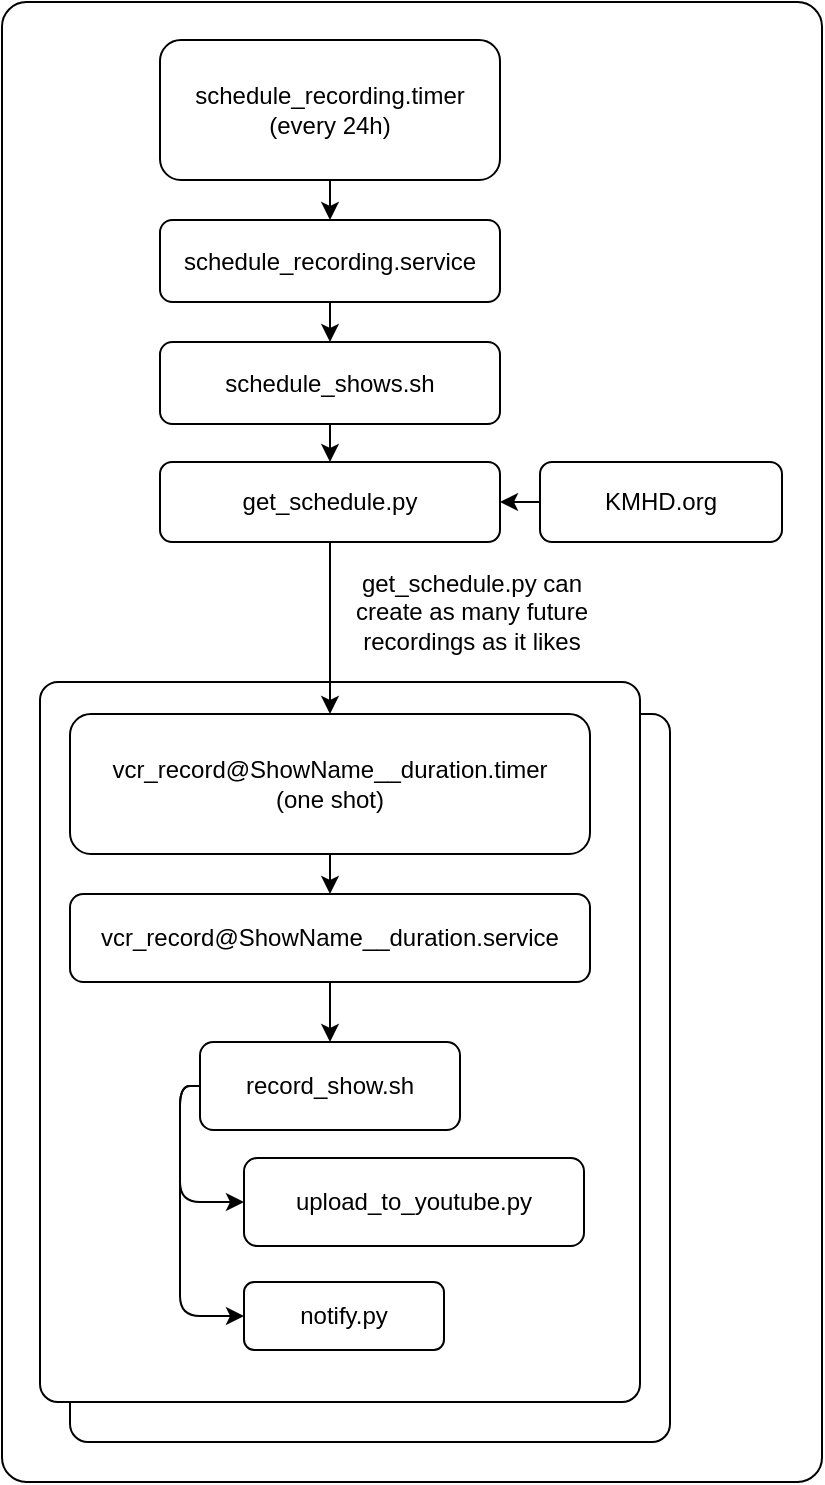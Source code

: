<mxfile scale="2" border="0">
    <diagram id="7TKIwkNf6iHyQ7NIYCmb" name="Page-1">
        <mxGraphModel dx="1475" dy="953" grid="1" gridSize="10" guides="1" tooltips="1" connect="1" arrows="1" fold="1" page="1" pageScale="1" pageWidth="850" pageHeight="1100" math="0" shadow="0">
            <root>
                <mxCell id="0"/>
                <mxCell id="1" parent="0"/>
                <mxCell id="31" value="" style="rounded=1;whiteSpace=wrap;html=1;arcSize=3;" vertex="1" parent="1">
                    <mxGeometry width="410" height="740" as="geometry"/>
                </mxCell>
                <mxCell id="27" value="" style="rounded=1;whiteSpace=wrap;html=1;arcSize=3;" parent="1" vertex="1">
                    <mxGeometry x="34" y="356" width="300" height="364" as="geometry"/>
                </mxCell>
                <mxCell id="26" value="" style="rounded=1;whiteSpace=wrap;html=1;arcSize=3;" parent="1" vertex="1">
                    <mxGeometry x="19" y="340" width="300" height="360" as="geometry"/>
                </mxCell>
                <mxCell id="7" value="" style="edgeStyle=none;html=1;" parent="1" source="2" target="3" edge="1">
                    <mxGeometry relative="1" as="geometry"/>
                </mxCell>
                <mxCell id="2" value="schedule_recording.timer&lt;br&gt;(every 24h)" style="rounded=1;whiteSpace=wrap;html=1;" parent="1" vertex="1">
                    <mxGeometry x="79" y="19" width="170" height="70" as="geometry"/>
                </mxCell>
                <mxCell id="8" value="" style="edgeStyle=none;html=1;" parent="1" source="3" target="4" edge="1">
                    <mxGeometry relative="1" as="geometry"/>
                </mxCell>
                <mxCell id="3" value="schedule_recording.service" style="rounded=1;whiteSpace=wrap;html=1;" parent="1" vertex="1">
                    <mxGeometry x="79" y="109" width="170" height="41" as="geometry"/>
                </mxCell>
                <mxCell id="24" style="edgeStyle=orthogonalEdgeStyle;html=1;exitX=0.5;exitY=1;exitDx=0;exitDy=0;entryX=0.5;entryY=0;entryDx=0;entryDy=0;" parent="1" target="5" edge="1" source="4">
                    <mxGeometry relative="1" as="geometry">
                        <mxPoint x="164" y="229" as="sourcePoint"/>
                        <mxPoint x="170" y="220" as="targetPoint"/>
                    </mxGeometry>
                </mxCell>
                <mxCell id="4" value="schedule_shows.sh" style="rounded=1;whiteSpace=wrap;html=1;" parent="1" vertex="1">
                    <mxGeometry x="79" y="170" width="170" height="41" as="geometry"/>
                </mxCell>
                <mxCell id="30" style="edgeStyle=orthogonalEdgeStyle;html=1;exitX=0.5;exitY=1;exitDx=0;exitDy=0;entryX=0.5;entryY=0;entryDx=0;entryDy=0;" parent="1" source="5" target="6" edge="1">
                    <mxGeometry relative="1" as="geometry"/>
                </mxCell>
                <mxCell id="5" value="get_schedule.py" style="rounded=1;whiteSpace=wrap;html=1;" parent="1" vertex="1">
                    <mxGeometry x="79" y="230" width="170" height="40" as="geometry"/>
                </mxCell>
                <mxCell id="22" style="edgeStyle=orthogonalEdgeStyle;html=1;exitX=0.5;exitY=1;exitDx=0;exitDy=0;entryX=0.5;entryY=0;entryDx=0;entryDy=0;" parent="1" source="6" target="13" edge="1">
                    <mxGeometry relative="1" as="geometry"/>
                </mxCell>
                <mxCell id="6" value="vcr_record@ShowName__duration.timer&lt;br&gt;(one shot)" style="rounded=1;whiteSpace=wrap;html=1;" parent="1" vertex="1">
                    <mxGeometry x="34" y="356" width="260" height="70" as="geometry"/>
                </mxCell>
                <mxCell id="12" value="" style="edgeStyle=none;html=1;" parent="1" source="11" target="5" edge="1">
                    <mxGeometry relative="1" as="geometry"/>
                </mxCell>
                <mxCell id="11" value="KMHD.org" style="rounded=1;whiteSpace=wrap;html=1;" parent="1" vertex="1">
                    <mxGeometry x="269" y="230" width="121" height="40" as="geometry"/>
                </mxCell>
                <mxCell id="21" style="edgeStyle=orthogonalEdgeStyle;html=1;exitX=0.5;exitY=1;exitDx=0;exitDy=0;entryX=0.5;entryY=0;entryDx=0;entryDy=0;" parent="1" source="13" target="14" edge="1">
                    <mxGeometry relative="1" as="geometry"/>
                </mxCell>
                <mxCell id="13" value="vcr_record@ShowName__duration.service" style="rounded=1;whiteSpace=wrap;html=1;" parent="1" vertex="1">
                    <mxGeometry x="34" y="446" width="260" height="44" as="geometry"/>
                </mxCell>
                <mxCell id="17" value="" style="edgeStyle=orthogonalEdgeStyle;html=1;entryX=0;entryY=0.5;entryDx=0;entryDy=0;exitX=0;exitY=0.5;exitDx=0;exitDy=0;" parent="1" source="14" target="16" edge="1">
                    <mxGeometry relative="1" as="geometry"/>
                </mxCell>
                <mxCell id="14" value="record_show.sh" style="rounded=1;whiteSpace=wrap;html=1;" parent="1" vertex="1">
                    <mxGeometry x="99" y="520" width="130" height="44" as="geometry"/>
                </mxCell>
                <mxCell id="15" value="upload_to_youtube.py" style="rounded=1;whiteSpace=wrap;html=1;" parent="1" vertex="1">
                    <mxGeometry x="121" y="578" width="170" height="44" as="geometry"/>
                </mxCell>
                <mxCell id="16" value="notify.py" style="rounded=1;whiteSpace=wrap;html=1;" parent="1" vertex="1">
                    <mxGeometry x="121" y="640" width="100" height="34" as="geometry"/>
                </mxCell>
                <mxCell id="19" value="" style="edgeStyle=orthogonalEdgeStyle;html=1;entryX=0;entryY=0.5;entryDx=0;entryDy=0;exitX=0;exitY=0.5;exitDx=0;exitDy=0;" parent="1" source="14" target="15" edge="1">
                    <mxGeometry relative="1" as="geometry"/>
                </mxCell>
                <mxCell id="28" value="get_schedule.py can create as many future recordings as it likes" style="text;html=1;strokeColor=none;fillColor=none;align=center;verticalAlign=middle;whiteSpace=wrap;rounded=0;" parent="1" vertex="1">
                    <mxGeometry x="170" y="280" width="130" height="50" as="geometry"/>
                </mxCell>
            </root>
        </mxGraphModel>
    </diagram>
</mxfile>